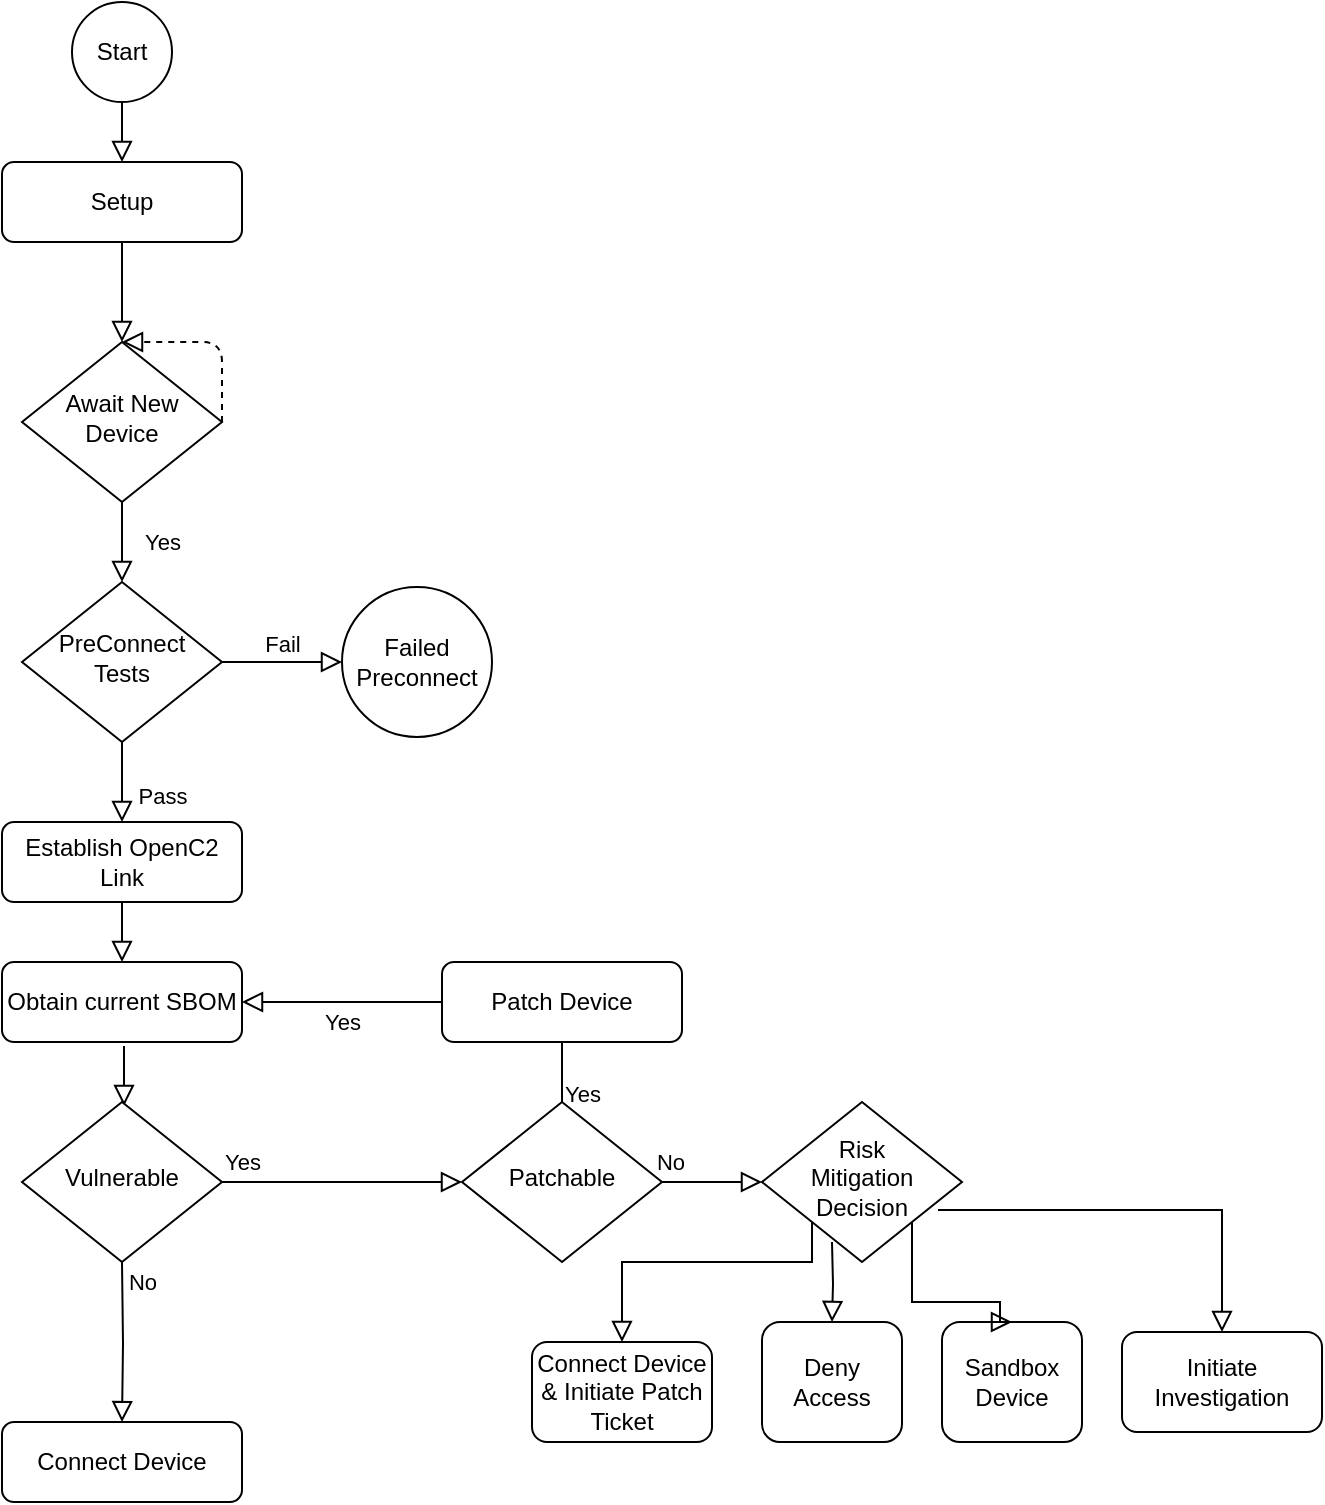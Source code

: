<mxfile version="13.0.3" type="device"><diagram id="C5RBs43oDa-KdzZeNtuy" name="Page-1"><mxGraphModel dx="946" dy="680" grid="1" gridSize="10" guides="1" tooltips="1" connect="1" arrows="1" fold="1" page="1" pageScale="1" pageWidth="850" pageHeight="1100" math="0" shadow="0"><root><mxCell id="WIyWlLk6GJQsqaUBKTNV-0"/><mxCell id="WIyWlLk6GJQsqaUBKTNV-1" parent="WIyWlLk6GJQsqaUBKTNV-0"/><mxCell id="WIyWlLk6GJQsqaUBKTNV-4" value="Yes" style="rounded=0;html=1;jettySize=auto;orthogonalLoop=1;fontSize=11;endArrow=block;endFill=0;endSize=8;strokeWidth=1;shadow=0;labelBackgroundColor=none;edgeStyle=orthogonalEdgeStyle;" parent="WIyWlLk6GJQsqaUBKTNV-1" source="WIyWlLk6GJQsqaUBKTNV-6" edge="1"><mxGeometry y="20" relative="1" as="geometry"><mxPoint as="offset"/><mxPoint x="220" y="330" as="targetPoint"/></mxGeometry></mxCell><mxCell id="WIyWlLk6GJQsqaUBKTNV-5" value="&amp;nbsp;" style="edgeStyle=orthogonalEdgeStyle;rounded=0;html=1;jettySize=auto;orthogonalLoop=1;fontSize=11;endArrow=block;endFill=0;endSize=8;strokeWidth=1;shadow=0;labelBackgroundColor=none;exitX=0.5;exitY=1;exitDx=0;exitDy=0;entryX=0.5;entryY=0;entryDx=0;entryDy=0;" parent="WIyWlLk6GJQsqaUBKTNV-1" source="-2dB19X0HDFryMEPvq7J-0" target="WIyWlLk6GJQsqaUBKTNV-7" edge="1"><mxGeometry y="10" relative="1" as="geometry"><mxPoint as="offset"/><mxPoint x="220" y="110" as="targetPoint"/></mxGeometry></mxCell><mxCell id="WIyWlLk6GJQsqaUBKTNV-6" value="Await New Device" style="rhombus;whiteSpace=wrap;html=1;shadow=0;fontFamily=Helvetica;fontSize=12;align=center;strokeWidth=1;spacing=6;spacingTop=-4;" parent="WIyWlLk6GJQsqaUBKTNV-1" vertex="1"><mxGeometry x="170" y="210" width="100" height="80" as="geometry"/></mxCell><mxCell id="WIyWlLk6GJQsqaUBKTNV-7" value="Setup" style="rounded=1;whiteSpace=wrap;html=1;fontSize=12;glass=0;strokeWidth=1;shadow=0;" parent="WIyWlLk6GJQsqaUBKTNV-1" vertex="1"><mxGeometry x="160" y="120" width="120" height="40" as="geometry"/></mxCell><mxCell id="WIyWlLk6GJQsqaUBKTNV-8" value="Pass" style="rounded=0;html=1;jettySize=auto;orthogonalLoop=1;fontSize=11;endArrow=block;endFill=0;endSize=8;strokeWidth=1;shadow=0;labelBackgroundColor=none;edgeStyle=orthogonalEdgeStyle;exitX=0.5;exitY=1;exitDx=0;exitDy=0;" parent="WIyWlLk6GJQsqaUBKTNV-1" source="WIyWlLk6GJQsqaUBKTNV-10" target="WIyWlLk6GJQsqaUBKTNV-11" edge="1"><mxGeometry x="0.333" y="20" relative="1" as="geometry"><mxPoint as="offset"/></mxGeometry></mxCell><mxCell id="WIyWlLk6GJQsqaUBKTNV-9" value="Fail" style="edgeStyle=orthogonalEdgeStyle;rounded=0;html=1;jettySize=auto;orthogonalLoop=1;fontSize=11;endArrow=block;endFill=0;endSize=8;strokeWidth=1;shadow=0;labelBackgroundColor=none;entryX=0;entryY=0.5;entryDx=0;entryDy=0;exitX=1;exitY=0.5;exitDx=0;exitDy=0;" parent="WIyWlLk6GJQsqaUBKTNV-1" source="WIyWlLk6GJQsqaUBKTNV-10" edge="1"><mxGeometry y="10" relative="1" as="geometry"><mxPoint as="offset"/><mxPoint x="480" y="320" as="sourcePoint"/><mxPoint x="330" y="370" as="targetPoint"/></mxGeometry></mxCell><mxCell id="WIyWlLk6GJQsqaUBKTNV-10" value="PreConnect Tests" style="rhombus;whiteSpace=wrap;html=1;shadow=0;fontFamily=Helvetica;fontSize=12;align=center;strokeWidth=1;spacing=6;spacingTop=-4;" parent="WIyWlLk6GJQsqaUBKTNV-1" vertex="1"><mxGeometry x="170" y="330" width="100" height="80" as="geometry"/></mxCell><mxCell id="WIyWlLk6GJQsqaUBKTNV-11" value="Establish OpenC2 Link" style="rounded=1;whiteSpace=wrap;html=1;fontSize=12;glass=0;strokeWidth=1;shadow=0;" parent="WIyWlLk6GJQsqaUBKTNV-1" vertex="1"><mxGeometry x="160" y="450" width="120" height="40" as="geometry"/></mxCell><mxCell id="-2dB19X0HDFryMEPvq7J-0" value="Start" style="ellipse;whiteSpace=wrap;html=1;aspect=fixed;" parent="WIyWlLk6GJQsqaUBKTNV-1" vertex="1"><mxGeometry x="195" y="40" width="50" height="50" as="geometry"/></mxCell><mxCell id="Wyn9Xn9quNiQb5TQWd8V-0" value="&amp;nbsp;&lt;br&gt;" style="rounded=0;html=1;jettySize=auto;orthogonalLoop=1;fontSize=11;endArrow=block;endFill=0;endSize=8;strokeWidth=1;shadow=0;labelBackgroundColor=none;edgeStyle=orthogonalEdgeStyle;exitX=0.5;exitY=1;exitDx=0;exitDy=0;" edge="1" parent="WIyWlLk6GJQsqaUBKTNV-1" source="WIyWlLk6GJQsqaUBKTNV-7"><mxGeometry y="20" relative="1" as="geometry"><mxPoint as="offset"/><mxPoint x="440" y="400" as="sourcePoint"/><mxPoint x="220" y="210" as="targetPoint"/></mxGeometry></mxCell><mxCell id="Wyn9Xn9quNiQb5TQWd8V-1" value="" style="rounded=1;html=1;jettySize=auto;orthogonalLoop=1;fontSize=11;endArrow=block;endFill=0;endSize=8;strokeWidth=1;shadow=0;labelBackgroundColor=none;edgeStyle=orthogonalEdgeStyle;exitX=1;exitY=0.5;exitDx=0;exitDy=0;entryX=0.5;entryY=0;entryDx=0;entryDy=0;dashed=1;" edge="1" parent="WIyWlLk6GJQsqaUBKTNV-1" source="WIyWlLk6GJQsqaUBKTNV-6" target="WIyWlLk6GJQsqaUBKTNV-6"><mxGeometry relative="1" as="geometry"><mxPoint x="230" y="130" as="sourcePoint"/><mxPoint x="230" y="220" as="targetPoint"/><Array as="points"><mxPoint x="270" y="210"/></Array></mxGeometry></mxCell><mxCell id="Wyn9Xn9quNiQb5TQWd8V-2" value="Failed Preconnect" style="ellipse;whiteSpace=wrap;html=1;aspect=fixed;" vertex="1" parent="WIyWlLk6GJQsqaUBKTNV-1"><mxGeometry x="330" y="332.5" width="75" height="75" as="geometry"/></mxCell><mxCell id="Wyn9Xn9quNiQb5TQWd8V-3" value="Obtain current SBOM" style="rounded=1;whiteSpace=wrap;html=1;fontSize=12;glass=0;strokeWidth=1;shadow=0;" vertex="1" parent="WIyWlLk6GJQsqaUBKTNV-1"><mxGeometry x="160" y="520" width="120" height="40" as="geometry"/></mxCell><mxCell id="Wyn9Xn9quNiQb5TQWd8V-4" value="&amp;nbsp;" style="rounded=0;html=1;jettySize=auto;orthogonalLoop=1;fontSize=11;endArrow=block;endFill=0;endSize=8;strokeWidth=1;shadow=0;labelBackgroundColor=none;edgeStyle=orthogonalEdgeStyle;entryX=0.5;entryY=0;entryDx=0;entryDy=0;" edge="1" parent="WIyWlLk6GJQsqaUBKTNV-1" target="Wyn9Xn9quNiQb5TQWd8V-3"><mxGeometry x="0.333" y="20" relative="1" as="geometry"><mxPoint as="offset"/><mxPoint x="220" y="490" as="sourcePoint"/><mxPoint x="230" y="460" as="targetPoint"/></mxGeometry></mxCell><mxCell id="Wyn9Xn9quNiQb5TQWd8V-7" value="&amp;nbsp;" style="rounded=0;html=1;jettySize=auto;orthogonalLoop=1;fontSize=11;endArrow=block;endFill=0;endSize=8;strokeWidth=1;shadow=0;labelBackgroundColor=none;edgeStyle=orthogonalEdgeStyle;entryX=0.5;entryY=0;entryDx=0;entryDy=0;" edge="1" parent="WIyWlLk6GJQsqaUBKTNV-1"><mxGeometry x="0.333" y="20" relative="1" as="geometry"><mxPoint as="offset"/><mxPoint x="221" y="562" as="sourcePoint"/><mxPoint x="221" y="592" as="targetPoint"/></mxGeometry></mxCell><mxCell id="Wyn9Xn9quNiQb5TQWd8V-8" value="Vulnerable" style="rhombus;whiteSpace=wrap;html=1;shadow=0;fontFamily=Helvetica;fontSize=12;align=center;strokeWidth=1;spacing=6;spacingTop=-4;" vertex="1" parent="WIyWlLk6GJQsqaUBKTNV-1"><mxGeometry x="170" y="590" width="100" height="80" as="geometry"/></mxCell><mxCell id="Wyn9Xn9quNiQb5TQWd8V-9" value="No" style="rounded=0;html=1;jettySize=auto;orthogonalLoop=1;fontSize=11;endArrow=block;endFill=0;endSize=8;strokeWidth=1;shadow=0;labelBackgroundColor=none;edgeStyle=orthogonalEdgeStyle;entryX=0.5;entryY=0;entryDx=0;entryDy=0;" edge="1" parent="WIyWlLk6GJQsqaUBKTNV-1" target="Wyn9Xn9quNiQb5TQWd8V-10"><mxGeometry x="-0.75" y="10" relative="1" as="geometry"><mxPoint as="offset"/><mxPoint x="220" y="670" as="sourcePoint"/><mxPoint x="220" y="700" as="targetPoint"/></mxGeometry></mxCell><mxCell id="Wyn9Xn9quNiQb5TQWd8V-10" value="Connect Device" style="rounded=1;whiteSpace=wrap;html=1;fontSize=12;glass=0;strokeWidth=1;shadow=0;" vertex="1" parent="WIyWlLk6GJQsqaUBKTNV-1"><mxGeometry x="160" y="750" width="120" height="40" as="geometry"/></mxCell><mxCell id="Wyn9Xn9quNiQb5TQWd8V-11" value="Yes" style="edgeStyle=orthogonalEdgeStyle;rounded=0;html=1;jettySize=auto;orthogonalLoop=1;fontSize=11;endArrow=block;endFill=0;endSize=8;strokeWidth=1;shadow=0;labelBackgroundColor=none;exitX=1;exitY=0.5;exitDx=0;exitDy=0;entryX=0;entryY=0.5;entryDx=0;entryDy=0;" edge="1" parent="WIyWlLk6GJQsqaUBKTNV-1" source="Wyn9Xn9quNiQb5TQWd8V-8" target="Wyn9Xn9quNiQb5TQWd8V-12"><mxGeometry x="-0.833" y="10" relative="1" as="geometry"><mxPoint as="offset"/><mxPoint x="280" y="380" as="sourcePoint"/><mxPoint x="330" y="630" as="targetPoint"/></mxGeometry></mxCell><mxCell id="Wyn9Xn9quNiQb5TQWd8V-12" value="Patchable" style="rhombus;whiteSpace=wrap;html=1;shadow=0;fontFamily=Helvetica;fontSize=12;align=center;strokeWidth=1;spacing=6;spacingTop=-4;" vertex="1" parent="WIyWlLk6GJQsqaUBKTNV-1"><mxGeometry x="390" y="590" width="100" height="80" as="geometry"/></mxCell><mxCell id="Wyn9Xn9quNiQb5TQWd8V-13" value="Yes" style="rounded=0;html=1;jettySize=auto;orthogonalLoop=1;fontSize=11;endArrow=block;endFill=0;endSize=8;strokeWidth=1;shadow=0;labelBackgroundColor=none;edgeStyle=orthogonalEdgeStyle;exitX=0.5;exitY=0;exitDx=0;exitDy=0;entryX=0.5;entryY=1;entryDx=0;entryDy=0;" edge="1" parent="WIyWlLk6GJQsqaUBKTNV-1" source="Wyn9Xn9quNiQb5TQWd8V-12" target="Wyn9Xn9quNiQb5TQWd8V-14"><mxGeometry x="0.2" y="-51" relative="1" as="geometry"><mxPoint x="-41" y="50" as="offset"/><mxPoint x="230" y="680" as="sourcePoint"/><mxPoint x="540" y="510" as="targetPoint"/><Array as="points"><mxPoint x="440" y="530"/><mxPoint x="440" y="530"/></Array></mxGeometry></mxCell><mxCell id="Wyn9Xn9quNiQb5TQWd8V-14" value="Patch Device" style="rounded=1;whiteSpace=wrap;html=1;fontSize=12;glass=0;strokeWidth=1;shadow=0;" vertex="1" parent="WIyWlLk6GJQsqaUBKTNV-1"><mxGeometry x="380" y="520" width="120" height="40" as="geometry"/></mxCell><mxCell id="Wyn9Xn9quNiQb5TQWd8V-15" value="Yes" style="edgeStyle=orthogonalEdgeStyle;rounded=0;html=1;jettySize=auto;orthogonalLoop=1;fontSize=11;endArrow=block;endFill=0;endSize=8;strokeWidth=1;shadow=0;labelBackgroundColor=none;exitX=0;exitY=0.5;exitDx=0;exitDy=0;entryX=1;entryY=0.5;entryDx=0;entryDy=0;" edge="1" parent="WIyWlLk6GJQsqaUBKTNV-1" source="Wyn9Xn9quNiQb5TQWd8V-14" target="Wyn9Xn9quNiQb5TQWd8V-3"><mxGeometry y="10" relative="1" as="geometry"><mxPoint as="offset"/><mxPoint x="280" y="640" as="sourcePoint"/><mxPoint x="400" y="640" as="targetPoint"/></mxGeometry></mxCell><mxCell id="Wyn9Xn9quNiQb5TQWd8V-16" value="No" style="edgeStyle=orthogonalEdgeStyle;rounded=0;html=1;jettySize=auto;orthogonalLoop=1;fontSize=11;endArrow=block;endFill=0;endSize=8;strokeWidth=1;shadow=0;labelBackgroundColor=none;exitX=1;exitY=0.5;exitDx=0;exitDy=0;entryX=0;entryY=0.5;entryDx=0;entryDy=0;" edge="1" parent="WIyWlLk6GJQsqaUBKTNV-1" source="Wyn9Xn9quNiQb5TQWd8V-12" target="Wyn9Xn9quNiQb5TQWd8V-17"><mxGeometry x="-0.833" y="10" relative="1" as="geometry"><mxPoint as="offset"/><mxPoint x="280" y="640" as="sourcePoint"/><mxPoint x="540" y="630" as="targetPoint"/></mxGeometry></mxCell><mxCell id="Wyn9Xn9quNiQb5TQWd8V-17" value="Risk&lt;br&gt;Mitigation&lt;br&gt;Decision" style="rhombus;whiteSpace=wrap;html=1;shadow=0;fontFamily=Helvetica;fontSize=12;align=center;strokeWidth=1;spacing=6;spacingTop=-4;" vertex="1" parent="WIyWlLk6GJQsqaUBKTNV-1"><mxGeometry x="540" y="590" width="100" height="80" as="geometry"/></mxCell><mxCell id="Wyn9Xn9quNiQb5TQWd8V-18" value="Initiate Investigation" style="rounded=1;whiteSpace=wrap;html=1;fontSize=12;glass=0;strokeWidth=1;shadow=0;" vertex="1" parent="WIyWlLk6GJQsqaUBKTNV-1"><mxGeometry x="720" y="705" width="100" height="50" as="geometry"/></mxCell><mxCell id="Wyn9Xn9quNiQb5TQWd8V-19" value="Sandbox Device" style="rounded=1;whiteSpace=wrap;html=1;fontSize=12;glass=0;strokeWidth=1;shadow=0;" vertex="1" parent="WIyWlLk6GJQsqaUBKTNV-1"><mxGeometry x="630" y="700" width="70" height="60" as="geometry"/></mxCell><mxCell id="Wyn9Xn9quNiQb5TQWd8V-20" value="Connect Device &amp;amp; Initiate Patch Ticket" style="rounded=1;whiteSpace=wrap;html=1;fontSize=12;glass=0;strokeWidth=1;shadow=0;" vertex="1" parent="WIyWlLk6GJQsqaUBKTNV-1"><mxGeometry x="425" y="710" width="90" height="50" as="geometry"/></mxCell><mxCell id="Wyn9Xn9quNiQb5TQWd8V-21" value="Deny&lt;br&gt;Access" style="rounded=1;whiteSpace=wrap;html=1;fontSize=12;glass=0;strokeWidth=1;shadow=0;" vertex="1" parent="WIyWlLk6GJQsqaUBKTNV-1"><mxGeometry x="540" y="700" width="70" height="60" as="geometry"/></mxCell><mxCell id="Wyn9Xn9quNiQb5TQWd8V-22" value="&amp;nbsp;" style="rounded=0;html=1;jettySize=auto;orthogonalLoop=1;fontSize=11;endArrow=block;endFill=0;endSize=8;strokeWidth=1;shadow=0;labelBackgroundColor=none;edgeStyle=orthogonalEdgeStyle;exitX=0;exitY=1;exitDx=0;exitDy=0;entryX=0.5;entryY=0;entryDx=0;entryDy=0;" edge="1" parent="WIyWlLk6GJQsqaUBKTNV-1" source="Wyn9Xn9quNiQb5TQWd8V-17" target="Wyn9Xn9quNiQb5TQWd8V-20"><mxGeometry x="0.333" y="20" relative="1" as="geometry"><mxPoint as="offset"/><mxPoint x="230" y="519" as="sourcePoint"/><mxPoint x="250" y="720" as="targetPoint"/><Array as="points"><mxPoint x="565" y="670"/><mxPoint x="470" y="670"/></Array></mxGeometry></mxCell><mxCell id="Wyn9Xn9quNiQb5TQWd8V-23" value="&amp;nbsp;" style="rounded=0;html=1;jettySize=auto;orthogonalLoop=1;fontSize=11;endArrow=block;endFill=0;endSize=8;strokeWidth=1;shadow=0;labelBackgroundColor=none;edgeStyle=orthogonalEdgeStyle;exitX=0;exitY=1;exitDx=0;exitDy=0;entryX=0.5;entryY=0;entryDx=0;entryDy=0;" edge="1" parent="WIyWlLk6GJQsqaUBKTNV-1" target="Wyn9Xn9quNiQb5TQWd8V-21"><mxGeometry x="0.333" y="20" relative="1" as="geometry"><mxPoint as="offset"/><mxPoint x="575" y="660" as="sourcePoint"/><mxPoint x="480" y="720" as="targetPoint"/></mxGeometry></mxCell><mxCell id="Wyn9Xn9quNiQb5TQWd8V-24" value="&amp;nbsp;" style="rounded=0;html=1;jettySize=auto;orthogonalLoop=1;fontSize=11;endArrow=block;endFill=0;endSize=8;strokeWidth=1;shadow=0;labelBackgroundColor=none;edgeStyle=orthogonalEdgeStyle;exitX=1;exitY=1;exitDx=0;exitDy=0;entryX=0.5;entryY=0;entryDx=0;entryDy=0;" edge="1" parent="WIyWlLk6GJQsqaUBKTNV-1" source="Wyn9Xn9quNiQb5TQWd8V-17" target="Wyn9Xn9quNiQb5TQWd8V-19"><mxGeometry x="0.333" y="20" relative="1" as="geometry"><mxPoint as="offset"/><mxPoint x="585" y="670" as="sourcePoint"/><mxPoint x="659" y="696" as="targetPoint"/><Array as="points"><mxPoint x="615" y="690"/><mxPoint x="659" y="690"/><mxPoint x="659" y="700"/></Array></mxGeometry></mxCell><mxCell id="Wyn9Xn9quNiQb5TQWd8V-25" value="&amp;nbsp;" style="rounded=0;html=1;jettySize=auto;orthogonalLoop=1;fontSize=11;endArrow=block;endFill=0;endSize=8;strokeWidth=1;shadow=0;labelBackgroundColor=none;edgeStyle=orthogonalEdgeStyle;exitX=0.88;exitY=0.675;exitDx=0;exitDy=0;entryX=0.5;entryY=0;entryDx=0;entryDy=0;exitPerimeter=0;" edge="1" parent="WIyWlLk6GJQsqaUBKTNV-1" source="Wyn9Xn9quNiQb5TQWd8V-17" target="Wyn9Xn9quNiQb5TQWd8V-18"><mxGeometry x="0.333" y="20" relative="1" as="geometry"><mxPoint as="offset"/><mxPoint x="625" y="660" as="sourcePoint"/><mxPoint x="668.98" y="705.98" as="targetPoint"/></mxGeometry></mxCell></root></mxGraphModel></diagram></mxfile>